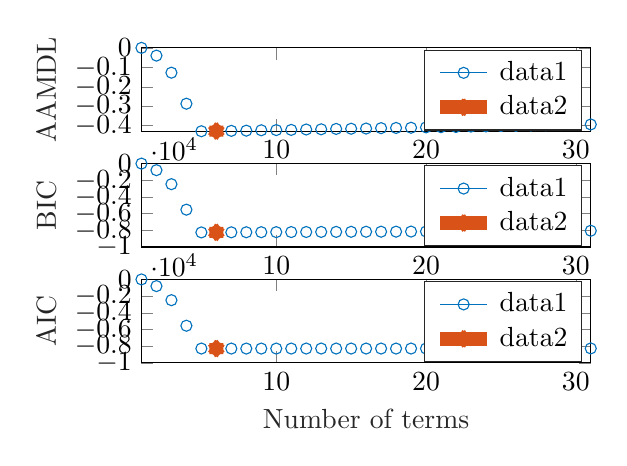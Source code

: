 % This file was created by matlab2tikz.
%
\definecolor{mycolor1}{rgb}{0.0,0.447,0.741}%
\definecolor{mycolor2}{rgb}{0.85,0.325,0.098}%
%
\begin{tikzpicture}

\begin{axis}[%
width=5.706cm,
height=1.059cm,
at={(0cm,2.941cm)},
scale only axis,
xmin=1,
xmax=31,
xlabel style={font=\color{white!15!black}},
xlabel={Number of terms},
ymin=-0.429,
ymax=0.001,
ylabel style={font=\color{white!15!black}},
ylabel={AAMDL},
axis background/.style={fill=white},
legend style={legend cell align=left, align=left, draw=white!15!black}
]
\addplot [color=mycolor1, draw=none, mark=o, mark options={solid, mycolor1}]
  table[row sep=crcr]{%
1	0.001\\
2	-0.039\\
3	-0.127\\
4	-0.287\\
5	-0.429\\
6	-0.428\\
7	-0.427\\
8	-0.426\\
9	-0.424\\
10	-0.423\\
11	-0.422\\
12	-0.42\\
13	-0.419\\
14	-0.417\\
15	-0.416\\
16	-0.415\\
17	-0.413\\
18	-0.412\\
19	-0.411\\
20	-0.409\\
21	-0.408\\
22	-0.407\\
23	-0.405\\
24	-0.404\\
25	-0.402\\
26	-0.401\\
27	-0.399\\
28	-0.398\\
29	-0.397\\
30	-0.395\\
31	-0.394\\
};
\addlegendentry{data1}

\addplot [color=mycolor2, line width=5.0pt, draw=none, mark=asterisk, mark options={solid, mycolor2}]
  table[row sep=crcr]{%
6	-0.428\\
};
\addlegendentry{data2}

\end{axis}

\begin{axis}[%
width=5.706cm,
height=1.059cm,
at={(0cm,1.471cm)},
scale only axis,
xmin=1,
xmax=31,
xlabel style={font=\color{white!15!black}},
xlabel={Number of terms},
ymin=-10000,
ymax=0,
ylabel style={font=\color{white!15!black}},
ylabel={BIC},
axis background/.style={fill=white},
legend style={legend cell align=left, align=left, draw=white!15!black}
]
\addplot [color=mycolor1, draw=none, mark=o, mark options={solid, mycolor1}]
  table[row sep=crcr]{%
1	0\\
2	-785.282\\
3	-2465.394\\
4	-5522.904\\
5	-8251.692\\
6	-8246.171\\
7	-8240.31\\
8	-8232.305\\
9	-8225.688\\
10	-8218.706\\
11	-8210.877\\
12	-8202.125\\
13	-8193.474\\
14	-8188.12\\
15	-8180.566\\
16	-8172.656\\
17	-8166.04\\
18	-8160.535\\
19	-8151.376\\
20	-8143.142\\
21	-8135.694\\
22	-8127.743\\
23	-8119.798\\
24	-8110.638\\
25	-8102.868\\
26	-8094.456\\
27	-8085.297\\
28	-8076.138\\
29	-8067.606\\
30	-8058.447\\
31	-8051.173\\
};
\addlegendentry{data1}

\addplot [color=mycolor2, line width=5.0pt, draw=none, mark=asterisk, mark options={solid, mycolor2}]
  table[row sep=crcr]{%
6	-8246.171\\
};
\addlegendentry{data2}

\end{axis}

\begin{axis}[%
width=5.706cm,
height=1.059cm,
at={(0cm,0cm)},
scale only axis,
xmin=1,
xmax=31,
xlabel style={font=\color{white!15!black}},
xlabel={Number of terms},
ymin=-10000,
ymax=0,
ylabel style={font=\color{white!15!black}},
ylabel={AIC},
axis background/.style={fill=white},
legend style={legend cell align=left, align=left, draw=white!15!black}
]
\addplot [color=mycolor1, draw=none, mark=o, mark options={solid, mycolor1}]
  table[row sep=crcr]{%
1	0\\
2	-799.6\\
3	-2486.871\\
4	-5551.541\\
5	-8287.488\\
6	-8289.126\\
7	-8290.424\\
8	-8289.579\\
9	-8290.121\\
10	-8290.297\\
11	-8289.628\\
12	-8288.035\\
13	-8286.543\\
14	-8288.348\\
15	-8287.953\\
16	-8287.202\\
17	-8287.745\\
18	-8289.4\\
19	-8287.4\\
20	-8286.325\\
21	-8286.036\\
22	-8285.244\\
23	-8284.458\\
24	-8282.458\\
25	-8281.847\\
26	-8280.594\\
27	-8278.594\\
28	-8276.594\\
29	-8275.221\\
30	-8273.221\\
31	-8273.107\\
};
\addlegendentry{data1}

\addplot [color=mycolor2, line width=5.0pt, draw=none, mark=asterisk, mark options={solid, mycolor2}]
  table[row sep=crcr]{%
6	-8289.126\\
};
\addlegendentry{data2}

\end{axis}
\end{tikzpicture}%